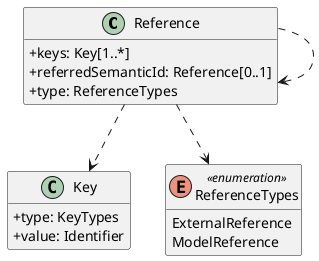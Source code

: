 @startuml
skinparam classAttributeIconSize 0
hide methods

class Reference {
  +keys: Key[1..*] 
  +referredSemanticId: Reference[0..1] 
  +type: ReferenceTypes 
}
class Key {
  +type: KeyTypes 
  +value: Identifier 
}
enum ReferenceTypes <<enumeration>> {
  ExternalReference
  ModelReference
}
Reference ..> ReferenceTypes
Reference ..> Reference
Reference ..> Key
@enduml